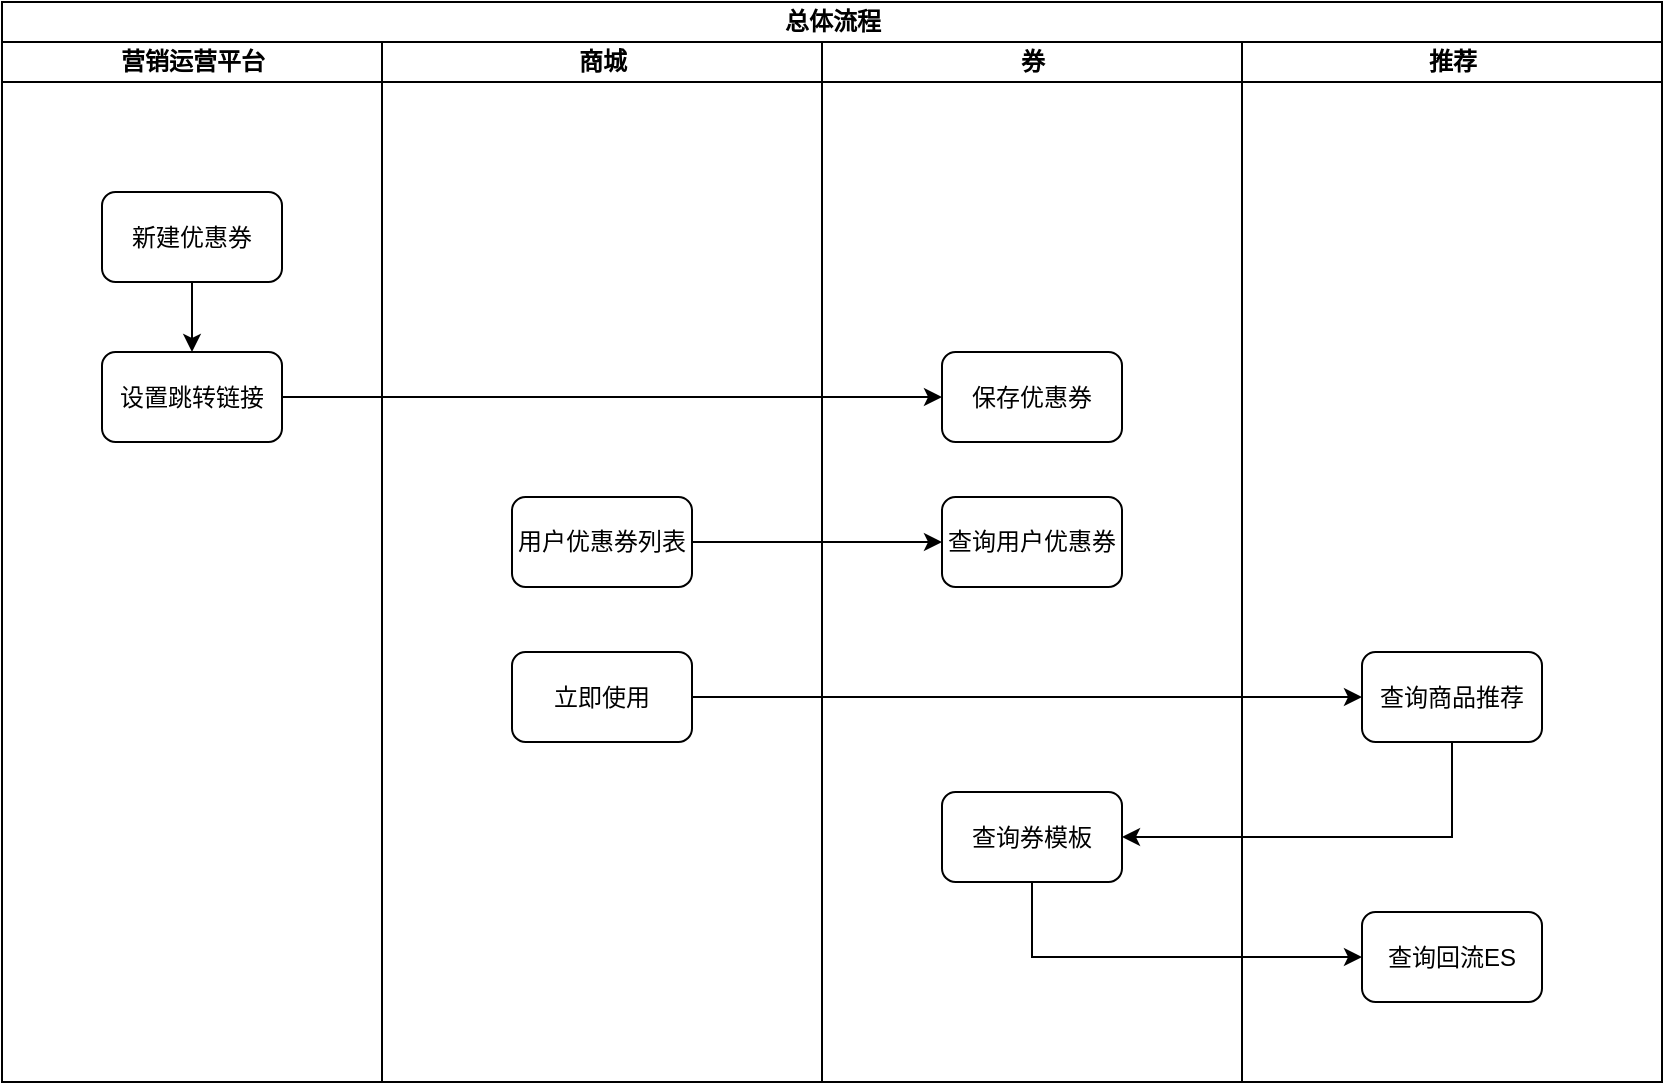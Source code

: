 <mxfile version="21.6.6" type="github">
  <diagram name="第 1 页" id="xIP1L7UhcC2tInQek6bY">
    <mxGraphModel dx="1050" dy="611" grid="1" gridSize="10" guides="1" tooltips="1" connect="1" arrows="1" fold="1" page="1" pageScale="1" pageWidth="827" pageHeight="1169" math="0" shadow="0">
      <root>
        <mxCell id="0" />
        <mxCell id="1" parent="0" />
        <mxCell id="2ZWqnjDRBpzL2C1Y5E5V-1" value="总体流程" style="swimlane;childLayout=stackLayout;resizeParent=1;resizeParentMax=0;startSize=20;html=1;" parent="1" vertex="1">
          <mxGeometry x="60.0" y="45" width="830" height="540" as="geometry" />
        </mxCell>
        <mxCell id="2ZWqnjDRBpzL2C1Y5E5V-2" value="营销运营平台" style="swimlane;startSize=20;html=1;" parent="2ZWqnjDRBpzL2C1Y5E5V-1" vertex="1">
          <mxGeometry y="20" width="190" height="520" as="geometry" />
        </mxCell>
        <mxCell id="2ZWqnjDRBpzL2C1Y5E5V-25" style="edgeStyle=orthogonalEdgeStyle;rounded=0;orthogonalLoop=1;jettySize=auto;html=1;" parent="2ZWqnjDRBpzL2C1Y5E5V-2" source="2ZWqnjDRBpzL2C1Y5E5V-23" target="2ZWqnjDRBpzL2C1Y5E5V-24" edge="1">
          <mxGeometry relative="1" as="geometry" />
        </mxCell>
        <mxCell id="2ZWqnjDRBpzL2C1Y5E5V-23" value="新建优惠券" style="rounded=1;whiteSpace=wrap;html=1;" parent="2ZWqnjDRBpzL2C1Y5E5V-2" vertex="1">
          <mxGeometry x="50" y="75" width="90" height="45" as="geometry" />
        </mxCell>
        <mxCell id="2ZWqnjDRBpzL2C1Y5E5V-24" value="设置跳转链接" style="rounded=1;whiteSpace=wrap;html=1;" parent="2ZWqnjDRBpzL2C1Y5E5V-2" vertex="1">
          <mxGeometry x="50" y="155" width="90" height="45" as="geometry" />
        </mxCell>
        <mxCell id="2ZWqnjDRBpzL2C1Y5E5V-3" value="商城" style="swimlane;startSize=20;html=1;" parent="2ZWqnjDRBpzL2C1Y5E5V-1" vertex="1">
          <mxGeometry x="190" y="20" width="220" height="520" as="geometry" />
        </mxCell>
        <mxCell id="2ZWqnjDRBpzL2C1Y5E5V-29" value="用户优惠券列表" style="rounded=1;whiteSpace=wrap;html=1;" parent="2ZWqnjDRBpzL2C1Y5E5V-3" vertex="1">
          <mxGeometry x="65" y="227.5" width="90" height="45" as="geometry" />
        </mxCell>
        <mxCell id="2ZWqnjDRBpzL2C1Y5E5V-34" value="立即使用" style="rounded=1;whiteSpace=wrap;html=1;" parent="2ZWqnjDRBpzL2C1Y5E5V-3" vertex="1">
          <mxGeometry x="65" y="305" width="90" height="45" as="geometry" />
        </mxCell>
        <mxCell id="2ZWqnjDRBpzL2C1Y5E5V-21" value="券" style="swimlane;startSize=20;html=1;" parent="2ZWqnjDRBpzL2C1Y5E5V-1" vertex="1">
          <mxGeometry x="410" y="20" width="210" height="520" as="geometry">
            <mxRectangle x="410" y="20" width="40" height="520" as="alternateBounds" />
          </mxGeometry>
        </mxCell>
        <mxCell id="2ZWqnjDRBpzL2C1Y5E5V-26" value="保存优惠券" style="rounded=1;whiteSpace=wrap;html=1;" parent="2ZWqnjDRBpzL2C1Y5E5V-21" vertex="1">
          <mxGeometry x="60" y="155" width="90" height="45" as="geometry" />
        </mxCell>
        <mxCell id="2ZWqnjDRBpzL2C1Y5E5V-30" value="查询用户优惠券" style="rounded=1;whiteSpace=wrap;html=1;" parent="2ZWqnjDRBpzL2C1Y5E5V-21" vertex="1">
          <mxGeometry x="60" y="227.5" width="90" height="45" as="geometry" />
        </mxCell>
        <mxCell id="w7JFhDel_tVbyeIruqd0-1" value="查询券模板" style="rounded=1;whiteSpace=wrap;html=1;" vertex="1" parent="2ZWqnjDRBpzL2C1Y5E5V-21">
          <mxGeometry x="60" y="375" width="90" height="45" as="geometry" />
        </mxCell>
        <mxCell id="2ZWqnjDRBpzL2C1Y5E5V-4" value="推荐" style="swimlane;startSize=20;html=1;" parent="2ZWqnjDRBpzL2C1Y5E5V-1" vertex="1">
          <mxGeometry x="620" y="20" width="210" height="520" as="geometry">
            <mxRectangle x="410" y="20" width="40" height="520" as="alternateBounds" />
          </mxGeometry>
        </mxCell>
        <mxCell id="2ZWqnjDRBpzL2C1Y5E5V-37" value="查询商品推荐" style="rounded=1;whiteSpace=wrap;html=1;" parent="2ZWqnjDRBpzL2C1Y5E5V-4" vertex="1">
          <mxGeometry x="60" y="305" width="90" height="45" as="geometry" />
        </mxCell>
        <mxCell id="w7JFhDel_tVbyeIruqd0-4" value="查询回流ES" style="rounded=1;whiteSpace=wrap;html=1;" vertex="1" parent="2ZWqnjDRBpzL2C1Y5E5V-4">
          <mxGeometry x="60" y="435" width="90" height="45" as="geometry" />
        </mxCell>
        <mxCell id="2ZWqnjDRBpzL2C1Y5E5V-27" style="edgeStyle=orthogonalEdgeStyle;rounded=0;orthogonalLoop=1;jettySize=auto;html=1;" parent="2ZWqnjDRBpzL2C1Y5E5V-1" source="2ZWqnjDRBpzL2C1Y5E5V-24" target="2ZWqnjDRBpzL2C1Y5E5V-26" edge="1">
          <mxGeometry relative="1" as="geometry" />
        </mxCell>
        <mxCell id="2ZWqnjDRBpzL2C1Y5E5V-31" style="edgeStyle=orthogonalEdgeStyle;rounded=0;orthogonalLoop=1;jettySize=auto;html=1;" parent="2ZWqnjDRBpzL2C1Y5E5V-1" source="2ZWqnjDRBpzL2C1Y5E5V-29" target="2ZWqnjDRBpzL2C1Y5E5V-30" edge="1">
          <mxGeometry relative="1" as="geometry" />
        </mxCell>
        <mxCell id="2ZWqnjDRBpzL2C1Y5E5V-38" style="edgeStyle=orthogonalEdgeStyle;rounded=0;orthogonalLoop=1;jettySize=auto;html=1;entryX=0;entryY=0.5;entryDx=0;entryDy=0;" parent="2ZWqnjDRBpzL2C1Y5E5V-1" source="2ZWqnjDRBpzL2C1Y5E5V-34" target="2ZWqnjDRBpzL2C1Y5E5V-37" edge="1">
          <mxGeometry relative="1" as="geometry" />
        </mxCell>
        <mxCell id="w7JFhDel_tVbyeIruqd0-3" style="edgeStyle=orthogonalEdgeStyle;rounded=0;orthogonalLoop=1;jettySize=auto;html=1;exitX=0.5;exitY=1;exitDx=0;exitDy=0;entryX=1;entryY=0.5;entryDx=0;entryDy=0;" edge="1" parent="2ZWqnjDRBpzL2C1Y5E5V-1" source="2ZWqnjDRBpzL2C1Y5E5V-37" target="w7JFhDel_tVbyeIruqd0-1">
          <mxGeometry relative="1" as="geometry" />
        </mxCell>
        <mxCell id="w7JFhDel_tVbyeIruqd0-5" style="edgeStyle=orthogonalEdgeStyle;rounded=0;orthogonalLoop=1;jettySize=auto;html=1;exitX=0.5;exitY=1;exitDx=0;exitDy=0;entryX=0;entryY=0.5;entryDx=0;entryDy=0;" edge="1" parent="2ZWqnjDRBpzL2C1Y5E5V-1" source="w7JFhDel_tVbyeIruqd0-1" target="w7JFhDel_tVbyeIruqd0-4">
          <mxGeometry relative="1" as="geometry" />
        </mxCell>
      </root>
    </mxGraphModel>
  </diagram>
</mxfile>

